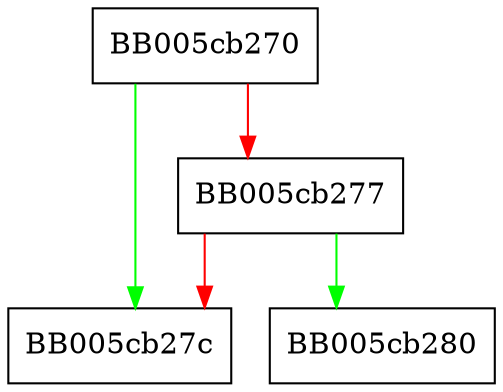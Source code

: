 digraph shake_ctrl {
  node [shape="box"];
  graph [splines=ortho];
  BB005cb270 -> BB005cb27c [color="green"];
  BB005cb270 -> BB005cb277 [color="red"];
  BB005cb277 -> BB005cb280 [color="green"];
  BB005cb277 -> BB005cb27c [color="red"];
}